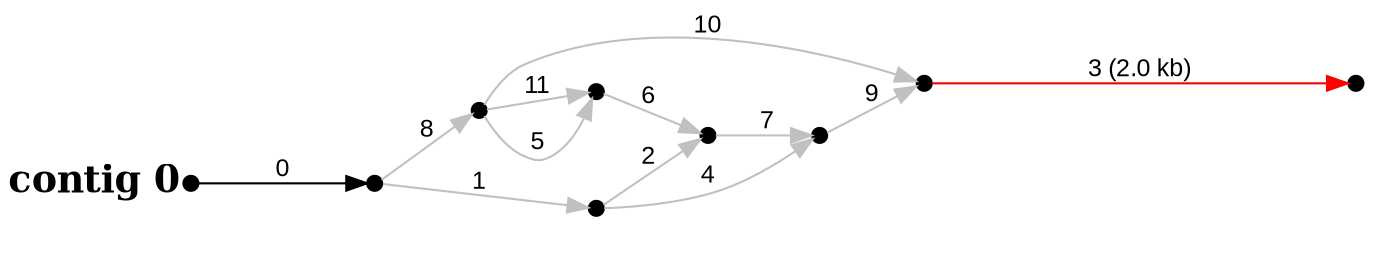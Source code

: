 digraph G {

node [width=0.1,height=0.1,fontsize=10,shape=point];
edge [fontsize=12,penwidth=1,arrowsize=1,fontname=Arial];
margin=1.0;
rankdir=LR;
labeljust=l;
margin=0;

subgraph cluster0 {
color=white;
1 -> 2 [minlen=2,color=black,label="0",taillabel="contig 0",labelangle=180,weight=10000,labeldistance=5,labelfontsize=18,labelfontname="Times-Bold"];
2 -> 3 [minlen=1,color=gray,label="1"];
2 -> 7 [minlen=1,color=gray,label="8"];
3 -> 6 [minlen=1,color=gray,label="2"];
3 -> 8 [minlen=1,color=gray,label="4"];
4 -> 0 [minlen=4,color=red,label="3 (2.0 kb)"];
5 -> 6 [minlen=1,color=gray,label="6"];
6 -> 8 [minlen=1,color=gray,label="7"];
7 -> 4 [minlen=1,color=gray,label="10"];
7 -> 5 [minlen=1,color=gray,label="5"];
7 -> 5 [minlen=1,color=gray,label="11"];
8 -> 4 [minlen=1,color=gray,label="9"];
}

}
#done
